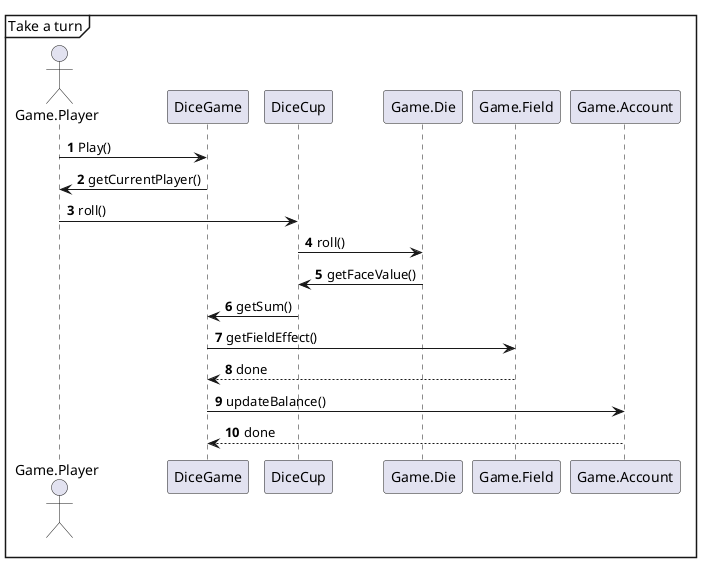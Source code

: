 @startuml
'https://plantuml.com/sequence-diagram

autonumber

actor   Game.Player
mainframe Take a turn

Game.Player -> DiceGame: Play()
DiceGame -> Game.Player: getCurrentPlayer()
Game.Player -> DiceCup: roll()
DiceCup -> Game.Die: roll()
Game.Die -> DiceCup: getFaceValue()
DiceCup -> DiceGame: getSum()
DiceGame -> Game.Field: getFieldEffect()
Game.Field --> DiceGame: done
DiceGame -> Game.Account: updateBalance()
Game.Account --> DiceGame: done

@enduml